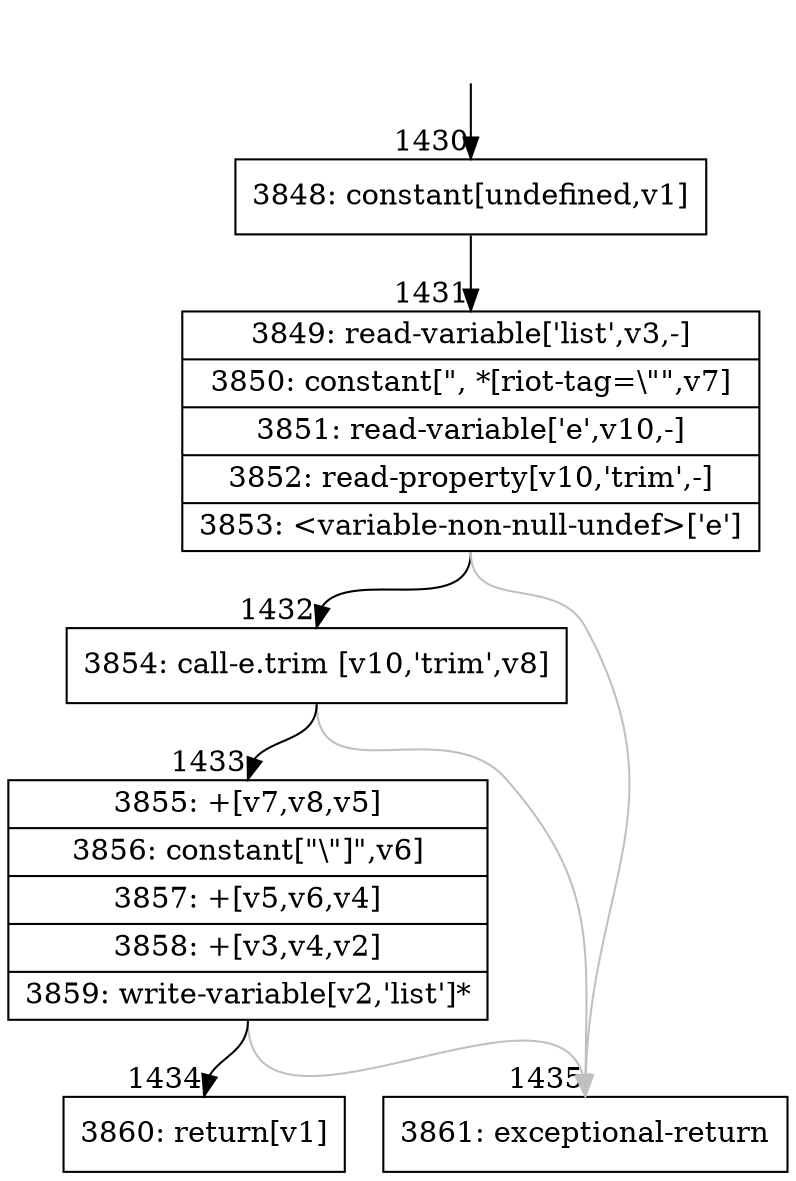 digraph {
rankdir="TD"
BB_entry106[shape=none,label=""];
BB_entry106 -> BB1430 [tailport=s, headport=n, headlabel="    1430"]
BB1430 [shape=record label="{3848: constant[undefined,v1]}" ] 
BB1430 -> BB1431 [tailport=s, headport=n, headlabel="      1431"]
BB1431 [shape=record label="{3849: read-variable['list',v3,-]|3850: constant[\", *[riot-tag=\\\"\",v7]|3851: read-variable['e',v10,-]|3852: read-property[v10,'trim',-]|3853: \<variable-non-null-undef\>['e']}" ] 
BB1431 -> BB1432 [tailport=s, headport=n, headlabel="      1432"]
BB1431 -> BB1435 [tailport=s, headport=n, color=gray, headlabel="      1435"]
BB1432 [shape=record label="{3854: call-e.trim [v10,'trim',v8]}" ] 
BB1432 -> BB1433 [tailport=s, headport=n, headlabel="      1433"]
BB1432 -> BB1435 [tailport=s, headport=n, color=gray]
BB1433 [shape=record label="{3855: +[v7,v8,v5]|3856: constant[\"\\\"]\",v6]|3857: +[v5,v6,v4]|3858: +[v3,v4,v2]|3859: write-variable[v2,'list']*}" ] 
BB1433 -> BB1434 [tailport=s, headport=n, headlabel="      1434"]
BB1433 -> BB1435 [tailport=s, headport=n, color=gray]
BB1434 [shape=record label="{3860: return[v1]}" ] 
BB1435 [shape=record label="{3861: exceptional-return}" ] 
//#$~ 1233
}

